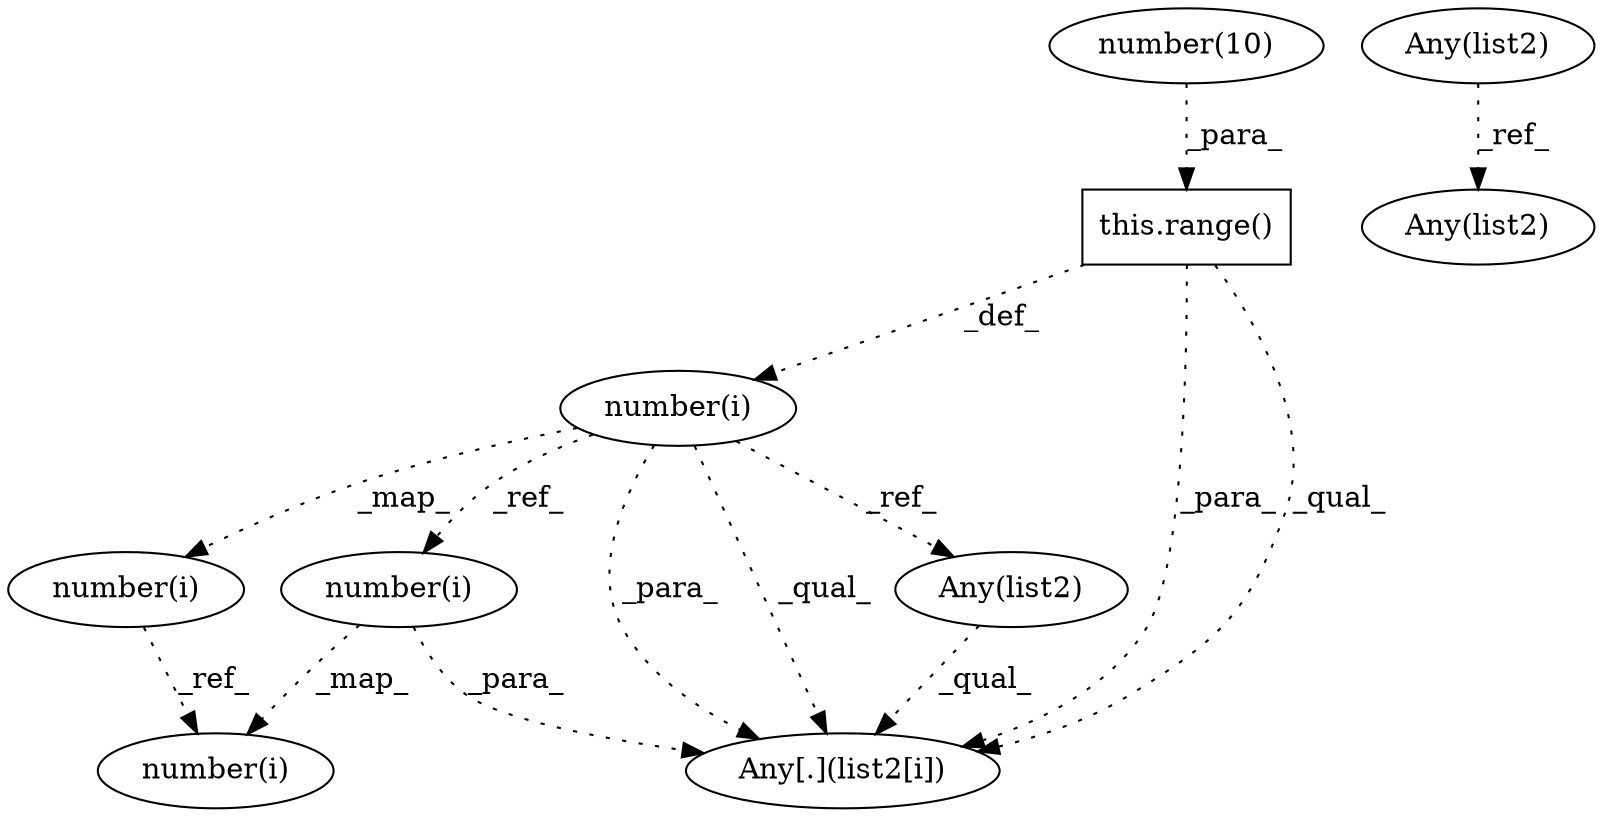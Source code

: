digraph G {
1 [label="this.range()" shape=box]
2 [label="number(i)" shape=ellipse]
3 [label="Any(list2)" shape=ellipse]
4 [label="number(i)" shape=ellipse]
5 [label="number(10)" shape=ellipse]
6 [label="Any(list2)" shape=ellipse]
7 [label="Any[.](list2[i])" shape=ellipse]
8 [label="number(i)" shape=ellipse]
9 [label="number(i)" shape=ellipse]
10 [label="Any(list2)" shape=ellipse]
5 -> 1 [label="_para_" style=dotted];
1 -> 2 [label="_def_" style=dotted];
6 -> 3 [label="_ref_" style=dotted];
2 -> 4 [label="_ref_" style=dotted];
10 -> 7 [label="_qual_" style=dotted];
4 -> 7 [label="_para_" style=dotted];
2 -> 7 [label="_para_" style=dotted];
1 -> 7 [label="_para_" style=dotted];
2 -> 7 [label="_qual_" style=dotted];
1 -> 7 [label="_qual_" style=dotted];
2 -> 8 [label="_map_" style=dotted];
8 -> 9 [label="_ref_" style=dotted];
4 -> 9 [label="_map_" style=dotted];
2 -> 10 [label="_ref_" style=dotted];
}